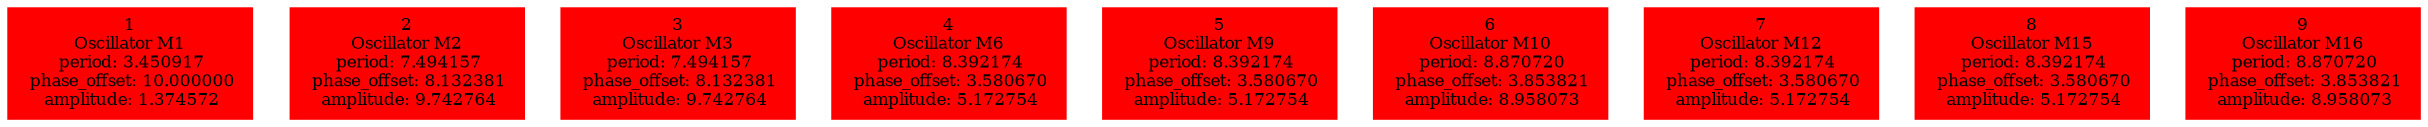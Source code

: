  digraph g{ forcelabels=true;
1 [label=<1<BR />Oscillator M1<BR /> period: 3.450917<BR /> phase_offset: 10.000000<BR /> amplitude: 1.374572>, shape=box,color=red,style=filled,fontsize=8];2 [label=<2<BR />Oscillator M2<BR /> period: 7.494157<BR /> phase_offset: 8.132381<BR /> amplitude: 9.742764>, shape=box,color=red,style=filled,fontsize=8];3 [label=<3<BR />Oscillator M3<BR /> period: 7.494157<BR /> phase_offset: 8.132381<BR /> amplitude: 9.742764>, shape=box,color=red,style=filled,fontsize=8];4 [label=<4<BR />Oscillator M6<BR /> period: 8.392174<BR /> phase_offset: 3.580670<BR /> amplitude: 5.172754>, shape=box,color=red,style=filled,fontsize=8];5 [label=<5<BR />Oscillator M9<BR /> period: 8.392174<BR /> phase_offset: 3.580670<BR /> amplitude: 5.172754>, shape=box,color=red,style=filled,fontsize=8];6 [label=<6<BR />Oscillator M10<BR /> period: 8.870720<BR /> phase_offset: 3.853821<BR /> amplitude: 8.958073>, shape=box,color=red,style=filled,fontsize=8];7 [label=<7<BR />Oscillator M12<BR /> period: 8.392174<BR /> phase_offset: 3.580670<BR /> amplitude: 5.172754>, shape=box,color=red,style=filled,fontsize=8];8 [label=<8<BR />Oscillator M15<BR /> period: 8.392174<BR /> phase_offset: 3.580670<BR /> amplitude: 5.172754>, shape=box,color=red,style=filled,fontsize=8];9 [label=<9<BR />Oscillator M16<BR /> period: 8.870720<BR /> phase_offset: 3.853821<BR /> amplitude: 8.958073>, shape=box,color=red,style=filled,fontsize=8]; }
